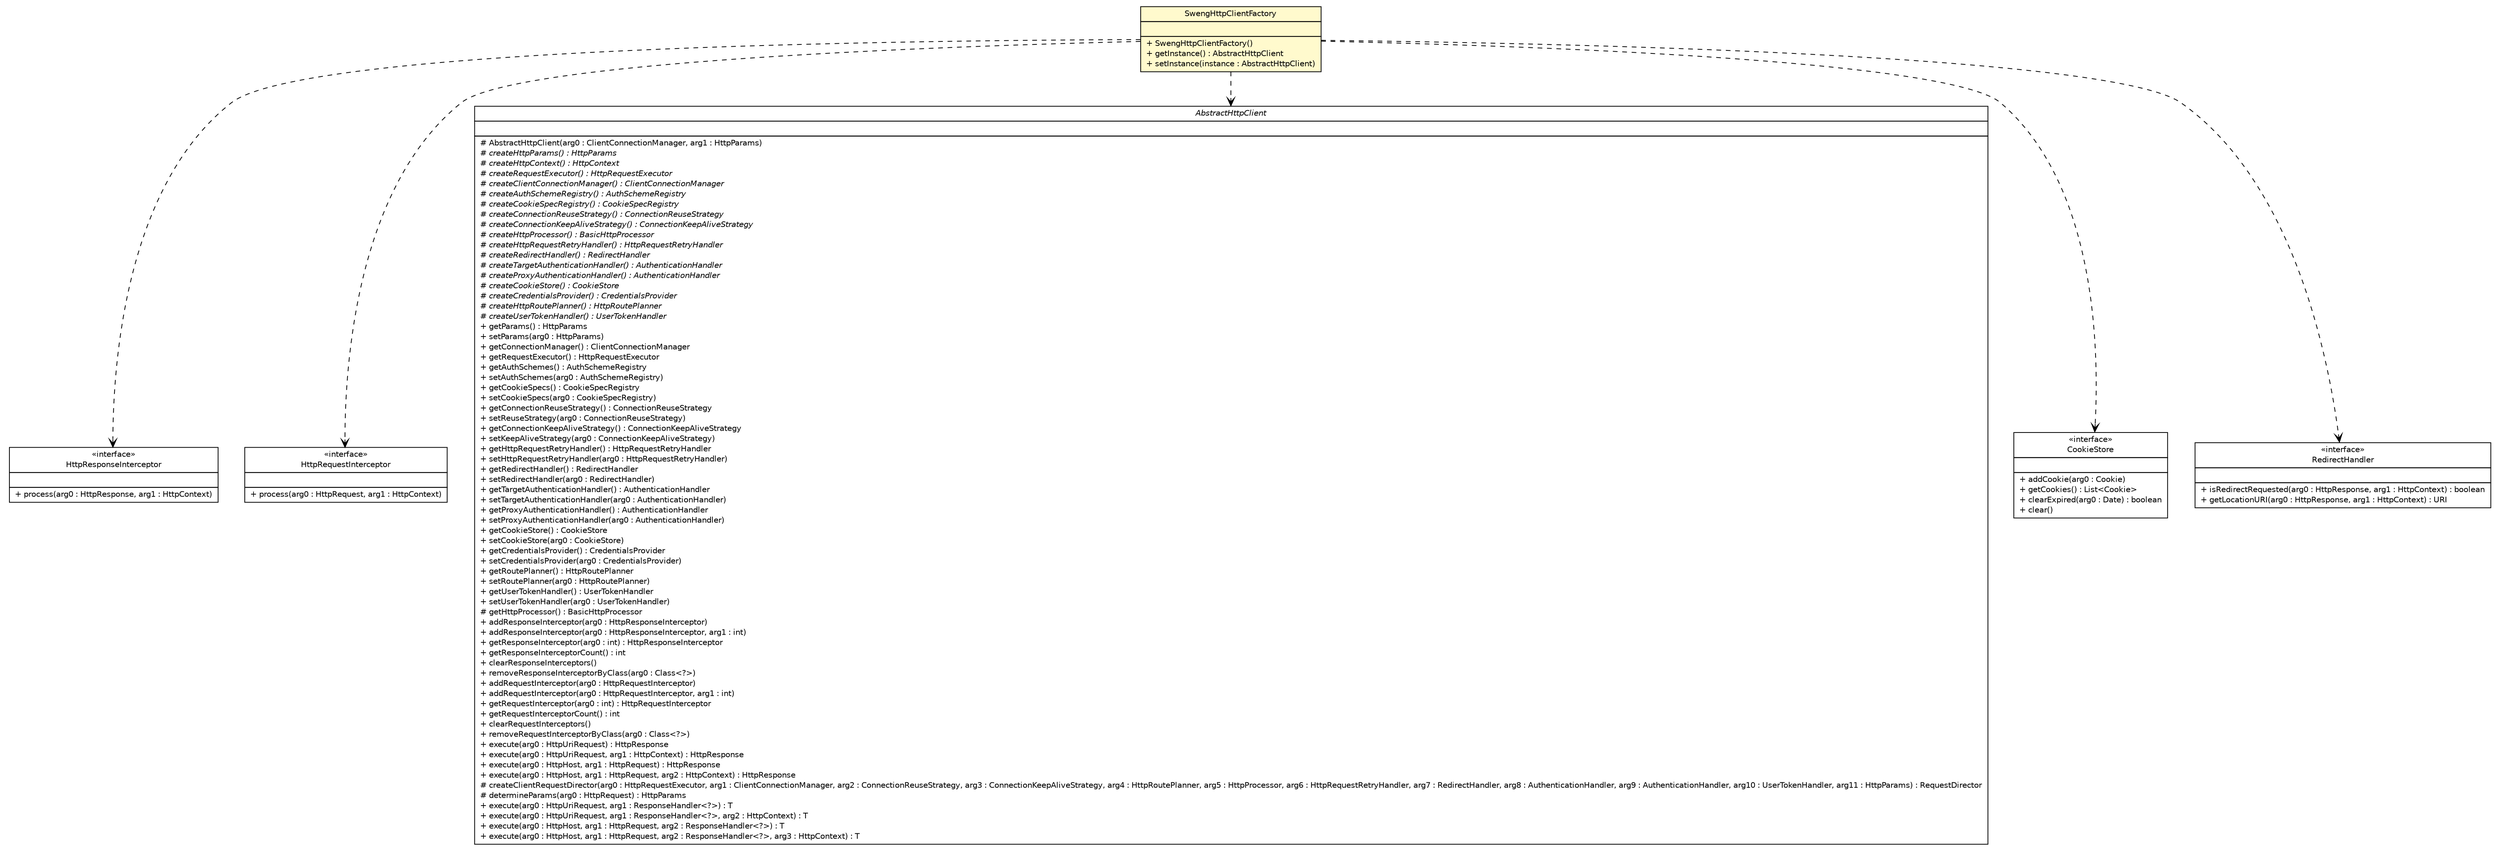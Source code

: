 #!/usr/local/bin/dot
#
# Class diagram 
# Generated by UMLGraph version R5_6_6-1-g9240c4 (http://www.umlgraph.org/)
#

digraph G {
	edge [fontname="Helvetica",fontsize=10,labelfontname="Helvetica",labelfontsize=10];
	node [fontname="Helvetica",fontsize=10,shape=plaintext];
	nodesep=0.25;
	ranksep=0.5;
	// epfl.sweng.servercomm.SwengHttpClientFactory
	c778 [label=<<table title="epfl.sweng.servercomm.SwengHttpClientFactory" border="0" cellborder="1" cellspacing="0" cellpadding="2" port="p" bgcolor="lemonChiffon" href="./SwengHttpClientFactory.html">
		<tr><td><table border="0" cellspacing="0" cellpadding="1">
<tr><td align="center" balign="center"> SwengHttpClientFactory </td></tr>
		</table></td></tr>
		<tr><td><table border="0" cellspacing="0" cellpadding="1">
<tr><td align="left" balign="left">  </td></tr>
		</table></td></tr>
		<tr><td><table border="0" cellspacing="0" cellpadding="1">
<tr><td align="left" balign="left"> + SwengHttpClientFactory() </td></tr>
<tr><td align="left" balign="left"> + getInstance() : AbstractHttpClient </td></tr>
<tr><td align="left" balign="left"> + setInstance(instance : AbstractHttpClient) </td></tr>
		</table></td></tr>
		</table>>, URL="./SwengHttpClientFactory.html", fontname="Helvetica", fontcolor="black", fontsize=10.0];
	// epfl.sweng.servercomm.SwengHttpClientFactory DEPEND org.apache.http.HttpResponseInterceptor
	c778:p -> c799:p [taillabel="", label="", headlabel="", fontname="Helvetica", fontcolor="black", fontsize=10.0, color="black", arrowhead=open, style=dashed];
	// epfl.sweng.servercomm.SwengHttpClientFactory DEPEND org.apache.http.HttpRequestInterceptor
	c778:p -> c801:p [taillabel="", label="", headlabel="", fontname="Helvetica", fontcolor="black", fontsize=10.0, color="black", arrowhead=open, style=dashed];
	// epfl.sweng.servercomm.SwengHttpClientFactory DEPEND org.apache.http.impl.client.AbstractHttpClient
	c778:p -> c821:p [taillabel="", label="", headlabel="", fontname="Helvetica", fontcolor="black", fontsize=10.0, color="black", arrowhead=open, style=dashed];
	// epfl.sweng.servercomm.SwengHttpClientFactory DEPEND org.apache.http.client.CookieStore
	c778:p -> c824:p [taillabel="", label="", headlabel="", fontname="Helvetica", fontcolor="black", fontsize=10.0, color="black", arrowhead=open, style=dashed];
	// epfl.sweng.servercomm.SwengHttpClientFactory DEPEND org.apache.http.client.RedirectHandler
	c778:p -> c826:p [taillabel="", label="", headlabel="", fontname="Helvetica", fontcolor="black", fontsize=10.0, color="black", arrowhead=open, style=dashed];
	// org.apache.http.client.CookieStore
	c824 [label=<<table title="org.apache.http.client.CookieStore" border="0" cellborder="1" cellspacing="0" cellpadding="2" port="p" href="http://java.sun.com/j2se/1.4.2/docs/api/org/apache/http/client/CookieStore.html">
		<tr><td><table border="0" cellspacing="0" cellpadding="1">
<tr><td align="center" balign="center"> &#171;interface&#187; </td></tr>
<tr><td align="center" balign="center"> CookieStore </td></tr>
		</table></td></tr>
		<tr><td><table border="0" cellspacing="0" cellpadding="1">
<tr><td align="left" balign="left">  </td></tr>
		</table></td></tr>
		<tr><td><table border="0" cellspacing="0" cellpadding="1">
<tr><td align="left" balign="left"> + addCookie(arg0 : Cookie) </td></tr>
<tr><td align="left" balign="left"> + getCookies() : List&lt;Cookie&gt; </td></tr>
<tr><td align="left" balign="left"> + clearExpired(arg0 : Date) : boolean </td></tr>
<tr><td align="left" balign="left"> + clear() </td></tr>
		</table></td></tr>
		</table>>, URL="http://java.sun.com/j2se/1.4.2/docs/api/org/apache/http/client/CookieStore.html", fontname="Helvetica", fontcolor="black", fontsize=10.0];
	// org.apache.http.impl.client.AbstractHttpClient
	c821 [label=<<table title="org.apache.http.impl.client.AbstractHttpClient" border="0" cellborder="1" cellspacing="0" cellpadding="2" port="p" href="http://java.sun.com/j2se/1.4.2/docs/api/org/apache/http/impl/client/AbstractHttpClient.html">
		<tr><td><table border="0" cellspacing="0" cellpadding="1">
<tr><td align="center" balign="center"><font face="Helvetica-Oblique"> AbstractHttpClient </font></td></tr>
		</table></td></tr>
		<tr><td><table border="0" cellspacing="0" cellpadding="1">
<tr><td align="left" balign="left">  </td></tr>
		</table></td></tr>
		<tr><td><table border="0" cellspacing="0" cellpadding="1">
<tr><td align="left" balign="left"> # AbstractHttpClient(arg0 : ClientConnectionManager, arg1 : HttpParams) </td></tr>
<tr><td align="left" balign="left"><font face="Helvetica-Oblique" point-size="10.0"> # createHttpParams() : HttpParams </font></td></tr>
<tr><td align="left" balign="left"><font face="Helvetica-Oblique" point-size="10.0"> # createHttpContext() : HttpContext </font></td></tr>
<tr><td align="left" balign="left"><font face="Helvetica-Oblique" point-size="10.0"> # createRequestExecutor() : HttpRequestExecutor </font></td></tr>
<tr><td align="left" balign="left"><font face="Helvetica-Oblique" point-size="10.0"> # createClientConnectionManager() : ClientConnectionManager </font></td></tr>
<tr><td align="left" balign="left"><font face="Helvetica-Oblique" point-size="10.0"> # createAuthSchemeRegistry() : AuthSchemeRegistry </font></td></tr>
<tr><td align="left" balign="left"><font face="Helvetica-Oblique" point-size="10.0"> # createCookieSpecRegistry() : CookieSpecRegistry </font></td></tr>
<tr><td align="left" balign="left"><font face="Helvetica-Oblique" point-size="10.0"> # createConnectionReuseStrategy() : ConnectionReuseStrategy </font></td></tr>
<tr><td align="left" balign="left"><font face="Helvetica-Oblique" point-size="10.0"> # createConnectionKeepAliveStrategy() : ConnectionKeepAliveStrategy </font></td></tr>
<tr><td align="left" balign="left"><font face="Helvetica-Oblique" point-size="10.0"> # createHttpProcessor() : BasicHttpProcessor </font></td></tr>
<tr><td align="left" balign="left"><font face="Helvetica-Oblique" point-size="10.0"> # createHttpRequestRetryHandler() : HttpRequestRetryHandler </font></td></tr>
<tr><td align="left" balign="left"><font face="Helvetica-Oblique" point-size="10.0"> # createRedirectHandler() : RedirectHandler </font></td></tr>
<tr><td align="left" balign="left"><font face="Helvetica-Oblique" point-size="10.0"> # createTargetAuthenticationHandler() : AuthenticationHandler </font></td></tr>
<tr><td align="left" balign="left"><font face="Helvetica-Oblique" point-size="10.0"> # createProxyAuthenticationHandler() : AuthenticationHandler </font></td></tr>
<tr><td align="left" balign="left"><font face="Helvetica-Oblique" point-size="10.0"> # createCookieStore() : CookieStore </font></td></tr>
<tr><td align="left" balign="left"><font face="Helvetica-Oblique" point-size="10.0"> # createCredentialsProvider() : CredentialsProvider </font></td></tr>
<tr><td align="left" balign="left"><font face="Helvetica-Oblique" point-size="10.0"> # createHttpRoutePlanner() : HttpRoutePlanner </font></td></tr>
<tr><td align="left" balign="left"><font face="Helvetica-Oblique" point-size="10.0"> # createUserTokenHandler() : UserTokenHandler </font></td></tr>
<tr><td align="left" balign="left"> + getParams() : HttpParams </td></tr>
<tr><td align="left" balign="left"> + setParams(arg0 : HttpParams) </td></tr>
<tr><td align="left" balign="left"> + getConnectionManager() : ClientConnectionManager </td></tr>
<tr><td align="left" balign="left"> + getRequestExecutor() : HttpRequestExecutor </td></tr>
<tr><td align="left" balign="left"> + getAuthSchemes() : AuthSchemeRegistry </td></tr>
<tr><td align="left" balign="left"> + setAuthSchemes(arg0 : AuthSchemeRegistry) </td></tr>
<tr><td align="left" balign="left"> + getCookieSpecs() : CookieSpecRegistry </td></tr>
<tr><td align="left" balign="left"> + setCookieSpecs(arg0 : CookieSpecRegistry) </td></tr>
<tr><td align="left" balign="left"> + getConnectionReuseStrategy() : ConnectionReuseStrategy </td></tr>
<tr><td align="left" balign="left"> + setReuseStrategy(arg0 : ConnectionReuseStrategy) </td></tr>
<tr><td align="left" balign="left"> + getConnectionKeepAliveStrategy() : ConnectionKeepAliveStrategy </td></tr>
<tr><td align="left" balign="left"> + setKeepAliveStrategy(arg0 : ConnectionKeepAliveStrategy) </td></tr>
<tr><td align="left" balign="left"> + getHttpRequestRetryHandler() : HttpRequestRetryHandler </td></tr>
<tr><td align="left" balign="left"> + setHttpRequestRetryHandler(arg0 : HttpRequestRetryHandler) </td></tr>
<tr><td align="left" balign="left"> + getRedirectHandler() : RedirectHandler </td></tr>
<tr><td align="left" balign="left"> + setRedirectHandler(arg0 : RedirectHandler) </td></tr>
<tr><td align="left" balign="left"> + getTargetAuthenticationHandler() : AuthenticationHandler </td></tr>
<tr><td align="left" balign="left"> + setTargetAuthenticationHandler(arg0 : AuthenticationHandler) </td></tr>
<tr><td align="left" balign="left"> + getProxyAuthenticationHandler() : AuthenticationHandler </td></tr>
<tr><td align="left" balign="left"> + setProxyAuthenticationHandler(arg0 : AuthenticationHandler) </td></tr>
<tr><td align="left" balign="left"> + getCookieStore() : CookieStore </td></tr>
<tr><td align="left" balign="left"> + setCookieStore(arg0 : CookieStore) </td></tr>
<tr><td align="left" balign="left"> + getCredentialsProvider() : CredentialsProvider </td></tr>
<tr><td align="left" balign="left"> + setCredentialsProvider(arg0 : CredentialsProvider) </td></tr>
<tr><td align="left" balign="left"> + getRoutePlanner() : HttpRoutePlanner </td></tr>
<tr><td align="left" balign="left"> + setRoutePlanner(arg0 : HttpRoutePlanner) </td></tr>
<tr><td align="left" balign="left"> + getUserTokenHandler() : UserTokenHandler </td></tr>
<tr><td align="left" balign="left"> + setUserTokenHandler(arg0 : UserTokenHandler) </td></tr>
<tr><td align="left" balign="left"> # getHttpProcessor() : BasicHttpProcessor </td></tr>
<tr><td align="left" balign="left"> + addResponseInterceptor(arg0 : HttpResponseInterceptor) </td></tr>
<tr><td align="left" balign="left"> + addResponseInterceptor(arg0 : HttpResponseInterceptor, arg1 : int) </td></tr>
<tr><td align="left" balign="left"> + getResponseInterceptor(arg0 : int) : HttpResponseInterceptor </td></tr>
<tr><td align="left" balign="left"> + getResponseInterceptorCount() : int </td></tr>
<tr><td align="left" balign="left"> + clearResponseInterceptors() </td></tr>
<tr><td align="left" balign="left"> + removeResponseInterceptorByClass(arg0 : Class&lt;?&gt;) </td></tr>
<tr><td align="left" balign="left"> + addRequestInterceptor(arg0 : HttpRequestInterceptor) </td></tr>
<tr><td align="left" balign="left"> + addRequestInterceptor(arg0 : HttpRequestInterceptor, arg1 : int) </td></tr>
<tr><td align="left" balign="left"> + getRequestInterceptor(arg0 : int) : HttpRequestInterceptor </td></tr>
<tr><td align="left" balign="left"> + getRequestInterceptorCount() : int </td></tr>
<tr><td align="left" balign="left"> + clearRequestInterceptors() </td></tr>
<tr><td align="left" balign="left"> + removeRequestInterceptorByClass(arg0 : Class&lt;?&gt;) </td></tr>
<tr><td align="left" balign="left"> + execute(arg0 : HttpUriRequest) : HttpResponse </td></tr>
<tr><td align="left" balign="left"> + execute(arg0 : HttpUriRequest, arg1 : HttpContext) : HttpResponse </td></tr>
<tr><td align="left" balign="left"> + execute(arg0 : HttpHost, arg1 : HttpRequest) : HttpResponse </td></tr>
<tr><td align="left" balign="left"> + execute(arg0 : HttpHost, arg1 : HttpRequest, arg2 : HttpContext) : HttpResponse </td></tr>
<tr><td align="left" balign="left"> # createClientRequestDirector(arg0 : HttpRequestExecutor, arg1 : ClientConnectionManager, arg2 : ConnectionReuseStrategy, arg3 : ConnectionKeepAliveStrategy, arg4 : HttpRoutePlanner, arg5 : HttpProcessor, arg6 : HttpRequestRetryHandler, arg7 : RedirectHandler, arg8 : AuthenticationHandler, arg9 : AuthenticationHandler, arg10 : UserTokenHandler, arg11 : HttpParams) : RequestDirector </td></tr>
<tr><td align="left" balign="left"> # determineParams(arg0 : HttpRequest) : HttpParams </td></tr>
<tr><td align="left" balign="left"> + execute(arg0 : HttpUriRequest, arg1 : ResponseHandler&lt;?&gt;) : T </td></tr>
<tr><td align="left" balign="left"> + execute(arg0 : HttpUriRequest, arg1 : ResponseHandler&lt;?&gt;, arg2 : HttpContext) : T </td></tr>
<tr><td align="left" balign="left"> + execute(arg0 : HttpHost, arg1 : HttpRequest, arg2 : ResponseHandler&lt;?&gt;) : T </td></tr>
<tr><td align="left" balign="left"> + execute(arg0 : HttpHost, arg1 : HttpRequest, arg2 : ResponseHandler&lt;?&gt;, arg3 : HttpContext) : T </td></tr>
		</table></td></tr>
		</table>>, URL="http://java.sun.com/j2se/1.4.2/docs/api/org/apache/http/impl/client/AbstractHttpClient.html", fontname="Helvetica", fontcolor="black", fontsize=10.0];
	// org.apache.http.client.RedirectHandler
	c826 [label=<<table title="org.apache.http.client.RedirectHandler" border="0" cellborder="1" cellspacing="0" cellpadding="2" port="p" href="http://java.sun.com/j2se/1.4.2/docs/api/org/apache/http/client/RedirectHandler.html">
		<tr><td><table border="0" cellspacing="0" cellpadding="1">
<tr><td align="center" balign="center"> &#171;interface&#187; </td></tr>
<tr><td align="center" balign="center"> RedirectHandler </td></tr>
		</table></td></tr>
		<tr><td><table border="0" cellspacing="0" cellpadding="1">
<tr><td align="left" balign="left">  </td></tr>
		</table></td></tr>
		<tr><td><table border="0" cellspacing="0" cellpadding="1">
<tr><td align="left" balign="left"> + isRedirectRequested(arg0 : HttpResponse, arg1 : HttpContext) : boolean </td></tr>
<tr><td align="left" balign="left"> + getLocationURI(arg0 : HttpResponse, arg1 : HttpContext) : URI </td></tr>
		</table></td></tr>
		</table>>, URL="http://java.sun.com/j2se/1.4.2/docs/api/org/apache/http/client/RedirectHandler.html", fontname="Helvetica", fontcolor="black", fontsize=10.0];
	// org.apache.http.HttpRequestInterceptor
	c801 [label=<<table title="org.apache.http.HttpRequestInterceptor" border="0" cellborder="1" cellspacing="0" cellpadding="2" port="p" href="http://java.sun.com/j2se/1.4.2/docs/api/org/apache/http/HttpRequestInterceptor.html">
		<tr><td><table border="0" cellspacing="0" cellpadding="1">
<tr><td align="center" balign="center"> &#171;interface&#187; </td></tr>
<tr><td align="center" balign="center"> HttpRequestInterceptor </td></tr>
		</table></td></tr>
		<tr><td><table border="0" cellspacing="0" cellpadding="1">
<tr><td align="left" balign="left">  </td></tr>
		</table></td></tr>
		<tr><td><table border="0" cellspacing="0" cellpadding="1">
<tr><td align="left" balign="left"> + process(arg0 : HttpRequest, arg1 : HttpContext) </td></tr>
		</table></td></tr>
		</table>>, URL="http://java.sun.com/j2se/1.4.2/docs/api/org/apache/http/HttpRequestInterceptor.html", fontname="Helvetica", fontcolor="black", fontsize=10.0];
	// org.apache.http.HttpResponseInterceptor
	c799 [label=<<table title="org.apache.http.HttpResponseInterceptor" border="0" cellborder="1" cellspacing="0" cellpadding="2" port="p" href="http://java.sun.com/j2se/1.4.2/docs/api/org/apache/http/HttpResponseInterceptor.html">
		<tr><td><table border="0" cellspacing="0" cellpadding="1">
<tr><td align="center" balign="center"> &#171;interface&#187; </td></tr>
<tr><td align="center" balign="center"> HttpResponseInterceptor </td></tr>
		</table></td></tr>
		<tr><td><table border="0" cellspacing="0" cellpadding="1">
<tr><td align="left" balign="left">  </td></tr>
		</table></td></tr>
		<tr><td><table border="0" cellspacing="0" cellpadding="1">
<tr><td align="left" balign="left"> + process(arg0 : HttpResponse, arg1 : HttpContext) </td></tr>
		</table></td></tr>
		</table>>, URL="http://java.sun.com/j2se/1.4.2/docs/api/org/apache/http/HttpResponseInterceptor.html", fontname="Helvetica", fontcolor="black", fontsize=10.0];
}

